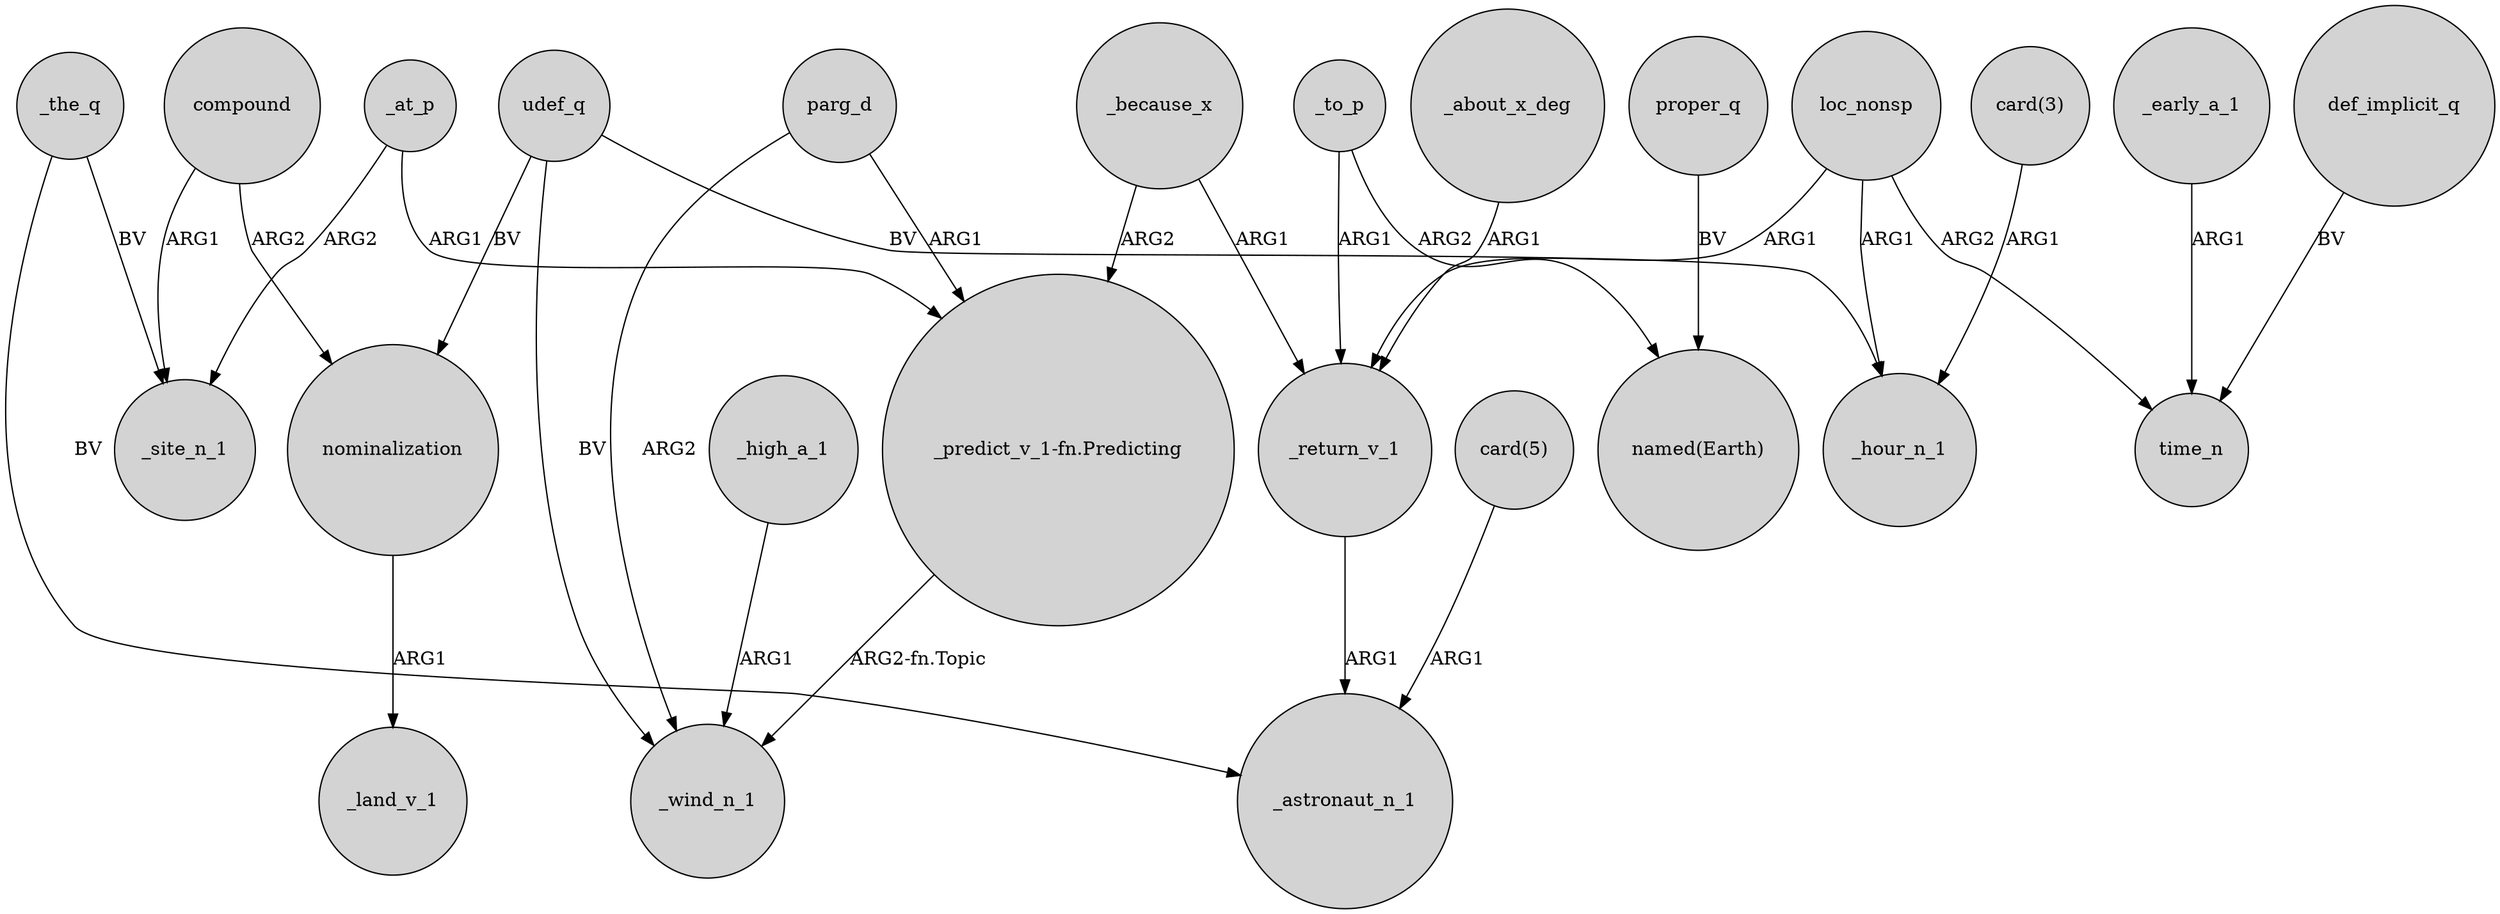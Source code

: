 digraph {
	node [shape=circle style=filled]
	_the_q -> _site_n_1 [label=BV]
	_to_p -> _return_v_1 [label=ARG1]
	_about_x_deg -> _return_v_1 [label=ARG1]
	parg_d -> _wind_n_1 [label=ARG2]
	nominalization -> _land_v_1 [label=ARG1]
	udef_q -> _wind_n_1 [label=BV]
	udef_q -> _hour_n_1 [label=BV]
	_the_q -> _astronaut_n_1 [label=BV]
	compound -> nominalization [label=ARG2]
	_at_p -> "_predict_v_1-fn.Predicting" [label=ARG1]
	parg_d -> "_predict_v_1-fn.Predicting" [label=ARG1]
	_at_p -> _site_n_1 [label=ARG2]
	_return_v_1 -> _astronaut_n_1 [label=ARG1]
	"_predict_v_1-fn.Predicting" -> _wind_n_1 [label="ARG2-fn.Topic"]
	loc_nonsp -> time_n [label=ARG2]
	_high_a_1 -> _wind_n_1 [label=ARG1]
	"card(5)" -> _astronaut_n_1 [label=ARG1]
	_because_x -> _return_v_1 [label=ARG1]
	proper_q -> "named(Earth)" [label=BV]
	udef_q -> nominalization [label=BV]
	_early_a_1 -> time_n [label=ARG1]
	_to_p -> "named(Earth)" [label=ARG2]
	loc_nonsp -> _return_v_1 [label=ARG1]
	compound -> _site_n_1 [label=ARG1]
	_because_x -> "_predict_v_1-fn.Predicting" [label=ARG2]
	"card(3)" -> _hour_n_1 [label=ARG1]
	def_implicit_q -> time_n [label=BV]
	loc_nonsp -> _hour_n_1 [label=ARG1]
}
